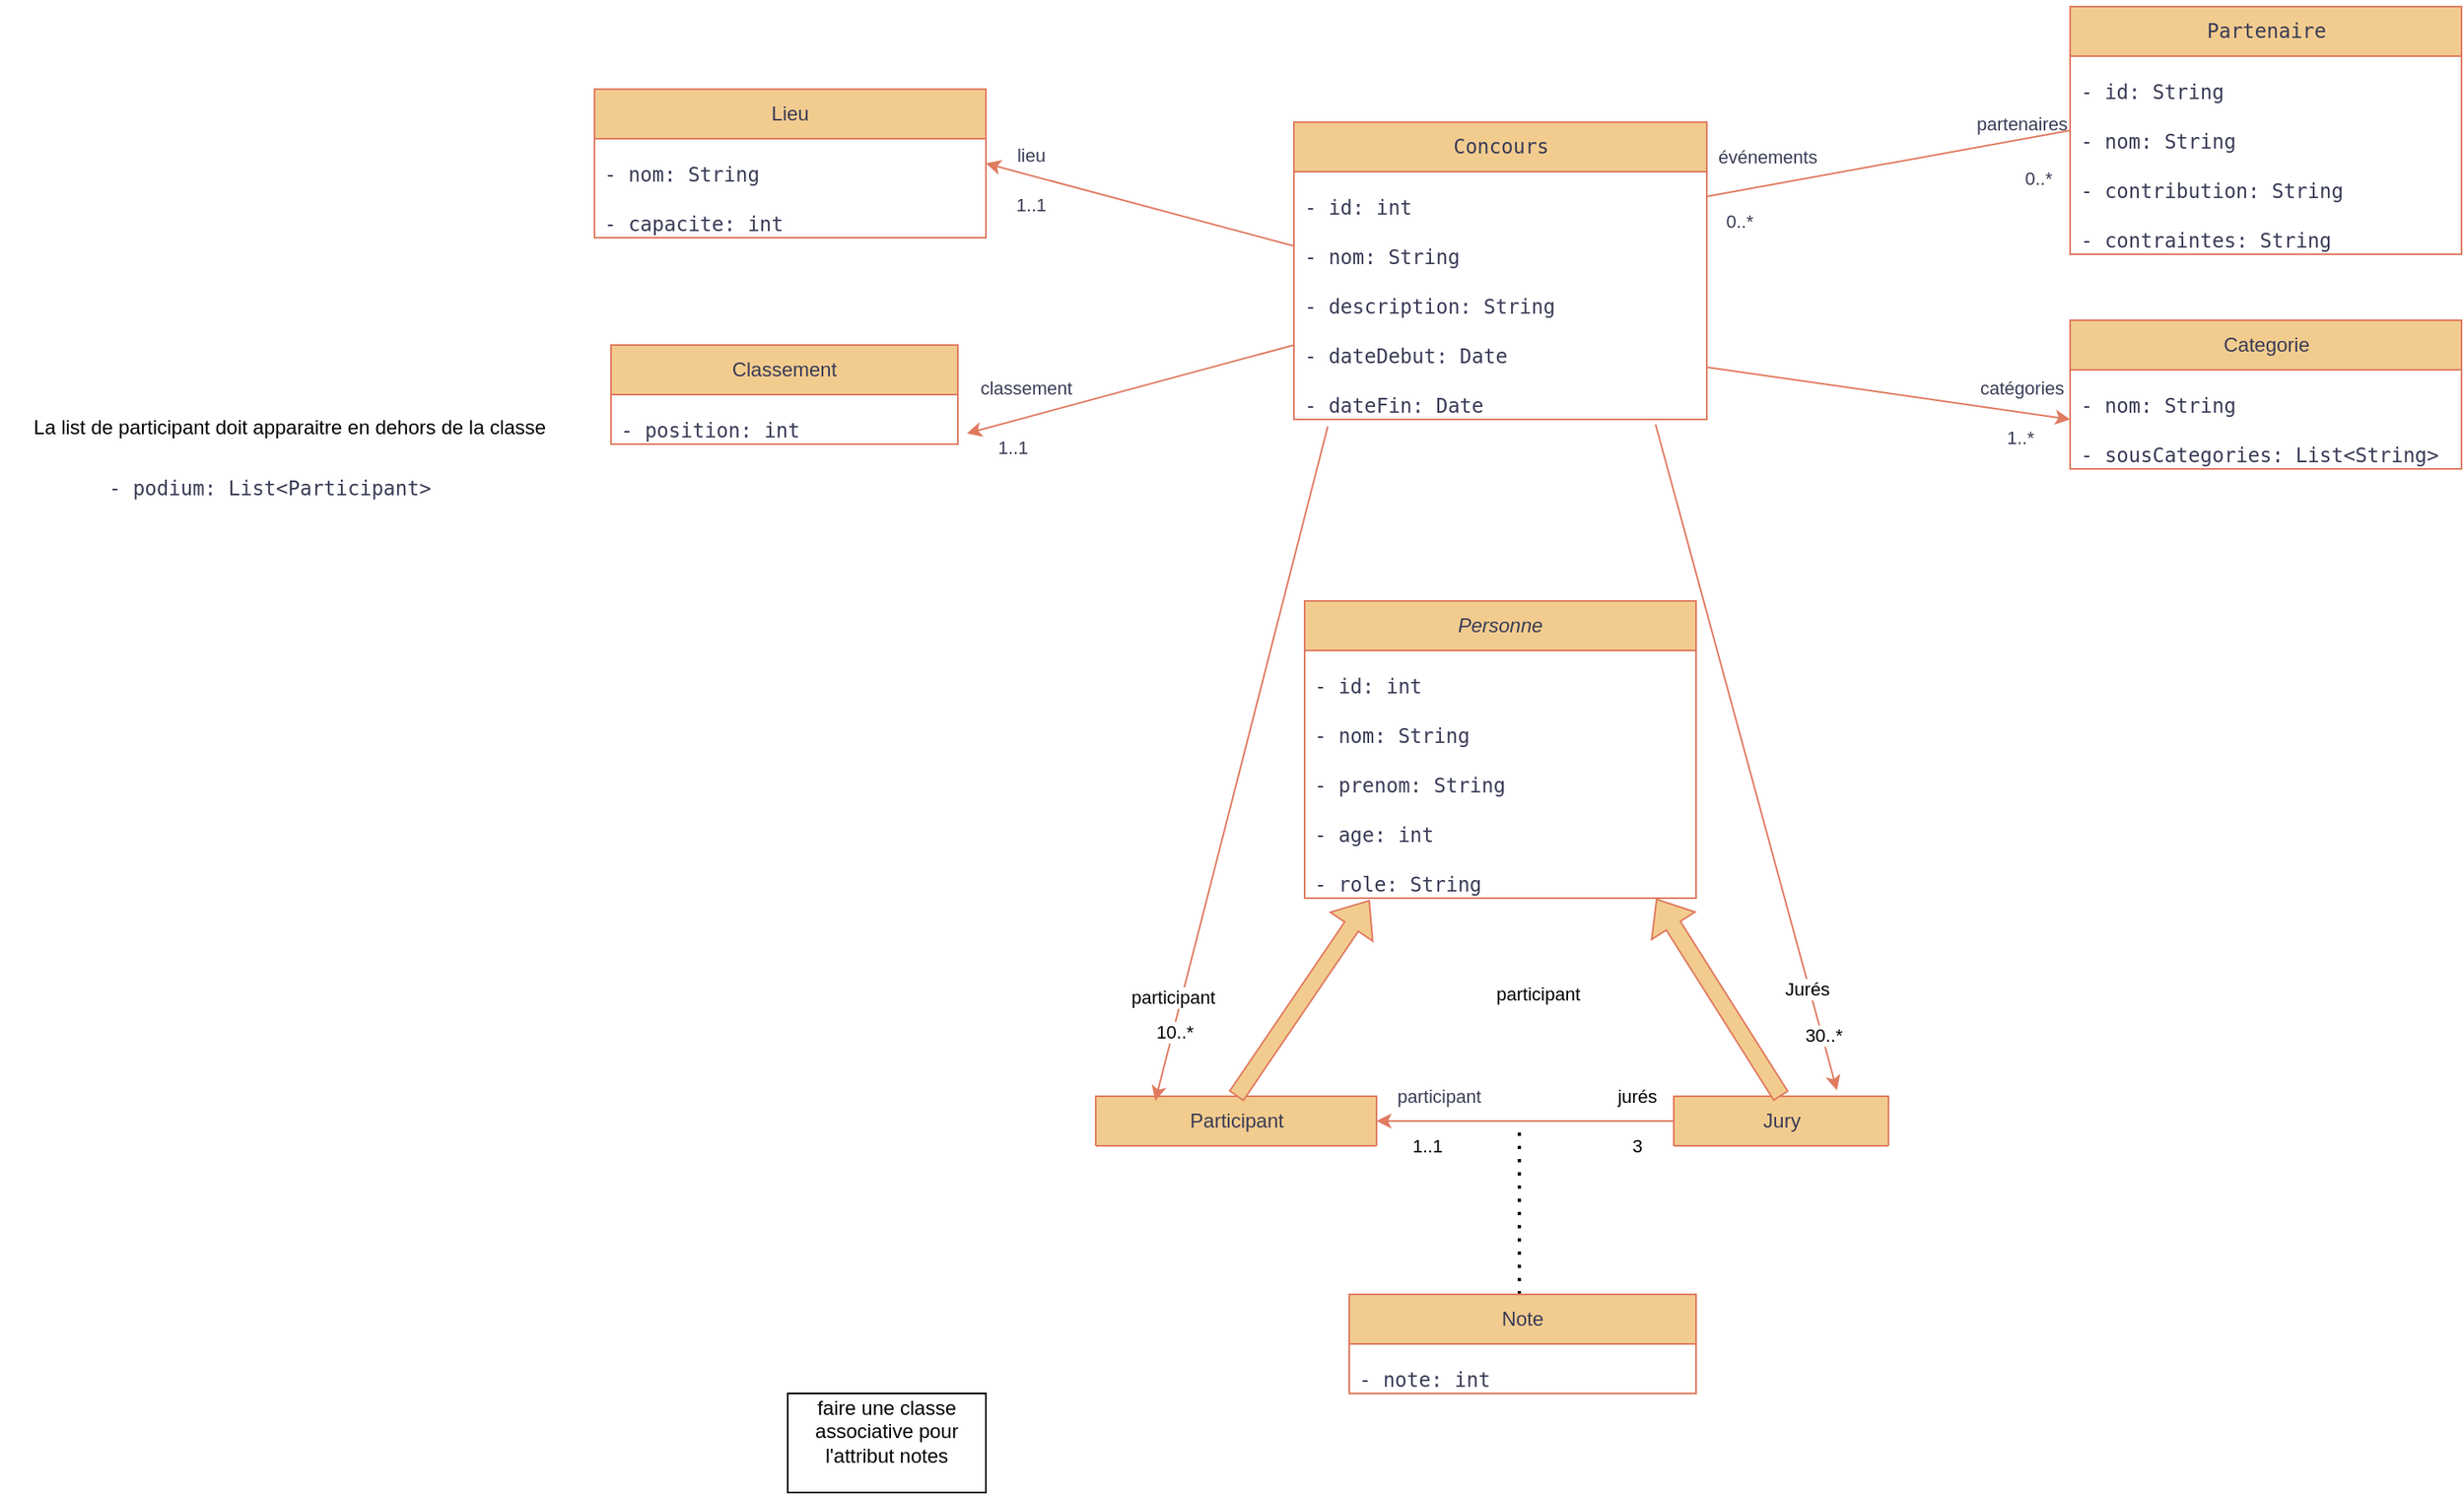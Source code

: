 <mxfile version="24.4.13" type="github">
  <diagram id="C5RBs43oDa-KdzZeNtuy" name="Page-1">
    <mxGraphModel dx="3216" dy="3092" grid="1" gridSize="10" guides="1" tooltips="1" connect="1" arrows="1" fold="1" page="1" pageScale="1" pageWidth="827" pageHeight="1169" math="0" shadow="0">
      <root>
        <mxCell id="WIyWlLk6GJQsqaUBKTNV-0" />
        <mxCell id="WIyWlLk6GJQsqaUBKTNV-1" parent="WIyWlLk6GJQsqaUBKTNV-0" />
        <mxCell id="GbpuS-4HLD2tTJXpjmer-0" value="&lt;pre&gt;&lt;code&gt;Concours&lt;/code&gt;&lt;/pre&gt;" style="swimlane;fontStyle=0;childLayout=stackLayout;horizontal=1;startSize=30;horizontalStack=0;resizeParent=1;resizeParentMax=0;resizeLast=0;collapsible=1;marginBottom=0;whiteSpace=wrap;html=1;labelBackgroundColor=none;fillColor=#F2CC8F;strokeColor=#E07A5F;fontColor=#393C56;" parent="WIyWlLk6GJQsqaUBKTNV-1" vertex="1">
          <mxGeometry x="-136.5" y="-2060" width="250" height="180" as="geometry" />
        </mxCell>
        <mxCell id="GbpuS-4HLD2tTJXpjmer-1" value="&lt;pre&gt;&lt;code class=&quot;!whitespace-pre hljs language-plaintext&quot;&gt;- id: int&lt;/code&gt;&lt;/pre&gt;" style="text;strokeColor=none;fillColor=none;align=left;verticalAlign=middle;spacingLeft=4;spacingRight=4;overflow=hidden;points=[[0,0.5],[1,0.5]];portConstraint=eastwest;rotatable=0;whiteSpace=wrap;html=1;labelBackgroundColor=none;fontColor=#393C56;" parent="GbpuS-4HLD2tTJXpjmer-0" vertex="1">
          <mxGeometry y="30" width="250" height="30" as="geometry" />
        </mxCell>
        <mxCell id="GbpuS-4HLD2tTJXpjmer-2" value="&lt;pre&gt;&lt;code class=&quot;!whitespace-pre hljs language-plaintext&quot;&gt;- nom: String&lt;/code&gt;&lt;/pre&gt;" style="text;strokeColor=none;fillColor=none;align=left;verticalAlign=middle;spacingLeft=4;spacingRight=4;overflow=hidden;points=[[0,0.5],[1,0.5]];portConstraint=eastwest;rotatable=0;whiteSpace=wrap;html=1;labelBackgroundColor=none;fontColor=#393C56;" parent="GbpuS-4HLD2tTJXpjmer-0" vertex="1">
          <mxGeometry y="60" width="250" height="30" as="geometry" />
        </mxCell>
        <mxCell id="GbpuS-4HLD2tTJXpjmer-3" value="&lt;pre&gt;&lt;code class=&quot;!whitespace-pre hljs language-plaintext&quot;&gt;- description: String&lt;/code&gt;&lt;/pre&gt;" style="text;strokeColor=none;fillColor=none;align=left;verticalAlign=middle;spacingLeft=4;spacingRight=4;overflow=hidden;points=[[0,0.5],[1,0.5]];portConstraint=eastwest;rotatable=0;whiteSpace=wrap;html=1;labelBackgroundColor=none;fontColor=#393C56;" parent="GbpuS-4HLD2tTJXpjmer-0" vertex="1">
          <mxGeometry y="90" width="250" height="30" as="geometry" />
        </mxCell>
        <mxCell id="GbpuS-4HLD2tTJXpjmer-4" value="&lt;pre&gt;&lt;code class=&quot;!whitespace-pre hljs language-plaintext&quot;&gt;- dateDebut: Date&lt;/code&gt;&lt;/pre&gt;" style="text;strokeColor=none;fillColor=none;align=left;verticalAlign=middle;spacingLeft=4;spacingRight=4;overflow=hidden;points=[[0,0.5],[1,0.5]];portConstraint=eastwest;rotatable=0;whiteSpace=wrap;html=1;labelBackgroundColor=none;fontColor=#393C56;" parent="GbpuS-4HLD2tTJXpjmer-0" vertex="1">
          <mxGeometry y="120" width="250" height="30" as="geometry" />
        </mxCell>
        <mxCell id="xCx7-iMAOptCChTL6jAP-1" value="&lt;pre&gt;&lt;code class=&quot;!whitespace-pre hljs language-plaintext&quot;&gt;- dateFin: Date&lt;/code&gt;&lt;/pre&gt;" style="text;strokeColor=none;fillColor=none;align=left;verticalAlign=middle;spacingLeft=4;spacingRight=4;overflow=hidden;points=[[0,0.5],[1,0.5]];portConstraint=eastwest;rotatable=0;whiteSpace=wrap;html=1;labelBackgroundColor=none;fontColor=#393C56;" parent="GbpuS-4HLD2tTJXpjmer-0" vertex="1">
          <mxGeometry y="150" width="250" height="30" as="geometry" />
        </mxCell>
        <mxCell id="GbpuS-4HLD2tTJXpjmer-28" value="&lt;pre&gt;&lt;br&gt;&lt;/pre&gt;" style="text;strokeColor=#E07A5F;fillColor=none;align=left;verticalAlign=middle;spacingLeft=4;spacingRight=4;overflow=hidden;points=[[0,0.5],[1,0.5]];portConstraint=eastwest;rotatable=0;whiteSpace=wrap;html=1;labelBackgroundColor=none;fontColor=#393C56;" parent="GbpuS-4HLD2tTJXpjmer-0" vertex="1">
          <mxGeometry y="180" width="250" as="geometry" />
        </mxCell>
        <mxCell id="GbpuS-4HLD2tTJXpjmer-57" value="&lt;pre&gt;&lt;code class=&quot;!whitespace-pre hljs language-plaintext&quot;&gt;Partenaire&lt;/code&gt;&lt;/pre&gt;" style="swimlane;fontStyle=0;childLayout=stackLayout;horizontal=1;startSize=30;horizontalStack=0;resizeParent=1;resizeParentMax=0;resizeLast=0;collapsible=1;marginBottom=0;whiteSpace=wrap;html=1;labelBackgroundColor=none;fillColor=#F2CC8F;strokeColor=#E07A5F;fontColor=#393C56;" parent="WIyWlLk6GJQsqaUBKTNV-1" vertex="1">
          <mxGeometry x="333.5" y="-2130" width="237" height="150" as="geometry" />
        </mxCell>
        <mxCell id="GbpuS-4HLD2tTJXpjmer-58" value="&lt;pre&gt;&lt;code class=&quot;!whitespace-pre hljs language-plaintext&quot;&gt;- id: String&lt;/code&gt;&lt;/pre&gt;" style="text;strokeColor=none;fillColor=none;align=left;verticalAlign=middle;spacingLeft=4;spacingRight=4;overflow=hidden;points=[[0,0.5],[1,0.5]];portConstraint=eastwest;rotatable=0;whiteSpace=wrap;html=1;labelBackgroundColor=none;fontColor=#393C56;" parent="GbpuS-4HLD2tTJXpjmer-57" vertex="1">
          <mxGeometry y="30" width="237" height="30" as="geometry" />
        </mxCell>
        <mxCell id="GbpuS-4HLD2tTJXpjmer-59" value="&lt;pre&gt;&lt;code class=&quot;!whitespace-pre hljs language-plaintext&quot;&gt;- nom: String&lt;/code&gt;&lt;/pre&gt;" style="text;strokeColor=none;fillColor=none;align=left;verticalAlign=middle;spacingLeft=4;spacingRight=4;overflow=hidden;points=[[0,0.5],[1,0.5]];portConstraint=eastwest;rotatable=0;whiteSpace=wrap;html=1;labelBackgroundColor=none;fontColor=#393C56;" parent="GbpuS-4HLD2tTJXpjmer-57" vertex="1">
          <mxGeometry y="60" width="237" height="30" as="geometry" />
        </mxCell>
        <mxCell id="GbpuS-4HLD2tTJXpjmer-60" value="&lt;pre&gt;&lt;code class=&quot;!whitespace-pre hljs language-plaintext&quot;&gt;- &lt;/code&gt;&lt;code class=&quot;!whitespace-pre hljs language-plaintext&quot;&gt;contribution&lt;/code&gt;&lt;code class=&quot;!whitespace-pre hljs language-plaintext&quot;&gt;: String&lt;/code&gt;&lt;/pre&gt;" style="text;strokeColor=none;fillColor=none;align=left;verticalAlign=middle;spacingLeft=4;spacingRight=4;overflow=hidden;points=[[0,0.5],[1,0.5]];portConstraint=eastwest;rotatable=0;whiteSpace=wrap;html=1;labelBackgroundColor=none;fontColor=#393C56;" parent="GbpuS-4HLD2tTJXpjmer-57" vertex="1">
          <mxGeometry y="90" width="237" height="30" as="geometry" />
        </mxCell>
        <mxCell id="GbpuS-4HLD2tTJXpjmer-61" value="&lt;pre&gt;&lt;code class=&quot;!whitespace-pre hljs language-plaintext&quot;&gt;- &lt;/code&gt;&lt;code class=&quot;!whitespace-pre hljs language-plaintext&quot;&gt;contraintes&lt;/code&gt;&lt;code class=&quot;!whitespace-pre hljs language-plaintext&quot;&gt;: &lt;/code&gt;&lt;code class=&quot;!whitespace-pre hljs language-plaintext&quot;&gt;String&lt;/code&gt;&lt;/pre&gt;" style="text;strokeColor=none;fillColor=none;align=left;verticalAlign=middle;spacingLeft=4;spacingRight=4;overflow=hidden;points=[[0,0.5],[1,0.5]];portConstraint=eastwest;rotatable=0;whiteSpace=wrap;html=1;labelBackgroundColor=none;fontColor=#393C56;" parent="GbpuS-4HLD2tTJXpjmer-57" vertex="1">
          <mxGeometry y="120" width="237" height="30" as="geometry" />
        </mxCell>
        <mxCell id="GbpuS-4HLD2tTJXpjmer-67" value="&lt;pre&gt;&lt;br&gt;&lt;/pre&gt;" style="text;strokeColor=#E07A5F;fillColor=none;align=left;verticalAlign=middle;spacingLeft=4;spacingRight=4;overflow=hidden;points=[[0,0.5],[1,0.5]];portConstraint=eastwest;rotatable=0;whiteSpace=wrap;html=1;labelBackgroundColor=none;fontColor=#393C56;" parent="GbpuS-4HLD2tTJXpjmer-57" vertex="1">
          <mxGeometry y="150" width="237" as="geometry" />
        </mxCell>
        <mxCell id="xCx7-iMAOptCChTL6jAP-3" value="&lt;div&gt;&lt;i&gt;Personne&lt;/i&gt;&lt;/div&gt;" style="swimlane;fontStyle=0;childLayout=stackLayout;horizontal=1;startSize=30;horizontalStack=0;resizeParent=1;resizeParentMax=0;resizeLast=0;collapsible=1;marginBottom=0;whiteSpace=wrap;html=1;labelBackgroundColor=none;fillColor=#F2CC8F;strokeColor=#E07A5F;fontColor=#393C56;" parent="WIyWlLk6GJQsqaUBKTNV-1" vertex="1">
          <mxGeometry x="-130" y="-1770" width="237" height="180" as="geometry" />
        </mxCell>
        <mxCell id="xCx7-iMAOptCChTL6jAP-4" value="&lt;pre&gt;&lt;code class=&quot;!whitespace-pre hljs language-plaintext&quot;&gt;- id: int&lt;/code&gt;&lt;/pre&gt;" style="text;strokeColor=none;fillColor=none;align=left;verticalAlign=middle;spacingLeft=4;spacingRight=4;overflow=hidden;points=[[0,0.5],[1,0.5]];portConstraint=eastwest;rotatable=0;whiteSpace=wrap;html=1;labelBackgroundColor=none;fontColor=#393C56;" parent="xCx7-iMAOptCChTL6jAP-3" vertex="1">
          <mxGeometry y="30" width="237" height="30" as="geometry" />
        </mxCell>
        <mxCell id="xCx7-iMAOptCChTL6jAP-5" value="&lt;pre&gt;&lt;code class=&quot;!whitespace-pre hljs language-plaintext&quot;&gt;- nom: String&lt;/code&gt;&lt;/pre&gt;" style="text;strokeColor=none;fillColor=none;align=left;verticalAlign=middle;spacingLeft=4;spacingRight=4;overflow=hidden;points=[[0,0.5],[1,0.5]];portConstraint=eastwest;rotatable=0;whiteSpace=wrap;html=1;labelBackgroundColor=none;fontColor=#393C56;" parent="xCx7-iMAOptCChTL6jAP-3" vertex="1">
          <mxGeometry y="60" width="237" height="30" as="geometry" />
        </mxCell>
        <mxCell id="xCx7-iMAOptCChTL6jAP-6" value="&lt;pre&gt;&lt;code class=&quot;!whitespace-pre hljs language-plaintext&quot;&gt;- prenom: String&lt;/code&gt;&lt;/pre&gt;" style="text;strokeColor=none;fillColor=none;align=left;verticalAlign=middle;spacingLeft=4;spacingRight=4;overflow=hidden;points=[[0,0.5],[1,0.5]];portConstraint=eastwest;rotatable=0;whiteSpace=wrap;html=1;labelBackgroundColor=none;fontColor=#393C56;" parent="xCx7-iMAOptCChTL6jAP-3" vertex="1">
          <mxGeometry y="90" width="237" height="30" as="geometry" />
        </mxCell>
        <mxCell id="xCx7-iMAOptCChTL6jAP-7" value="&lt;pre&gt;&lt;br&gt;&lt;/pre&gt;" style="text;strokeColor=#E07A5F;fillColor=none;align=left;verticalAlign=middle;spacingLeft=4;spacingRight=4;overflow=hidden;points=[[0,0.5],[1,0.5]];portConstraint=eastwest;rotatable=0;whiteSpace=wrap;html=1;labelBackgroundColor=none;fontColor=#393C56;" parent="xCx7-iMAOptCChTL6jAP-3" vertex="1">
          <mxGeometry y="120" width="237" as="geometry" />
        </mxCell>
        <mxCell id="xCx7-iMAOptCChTL6jAP-8" value="&lt;pre&gt;&lt;font face=&quot;Helvetica&quot;&gt;&lt;code class=&quot;!whitespace-pre hljs language-plaintext&quot;&gt;- age: int&lt;/code&gt;&lt;/font&gt;&lt;/pre&gt;" style="text;strokeColor=none;fillColor=none;align=left;verticalAlign=middle;spacingLeft=4;spacingRight=4;overflow=hidden;points=[[0,0.5],[1,0.5]];portConstraint=eastwest;rotatable=0;whiteSpace=wrap;html=1;labelBackgroundColor=none;fontColor=#393C56;" parent="xCx7-iMAOptCChTL6jAP-3" vertex="1">
          <mxGeometry y="120" width="237" height="30" as="geometry" />
        </mxCell>
        <mxCell id="xCx7-iMAOptCChTL6jAP-9" value="&lt;pre&gt;&lt;code class=&quot;!whitespace-pre hljs language-plaintext&quot;&gt;- role: String&lt;/code&gt;&lt;/pre&gt;" style="text;strokeColor=none;fillColor=none;align=left;verticalAlign=middle;spacingLeft=4;spacingRight=4;overflow=hidden;points=[[0,0.5],[1,0.5]];portConstraint=eastwest;rotatable=0;whiteSpace=wrap;html=1;labelBackgroundColor=none;fontColor=#393C56;" parent="xCx7-iMAOptCChTL6jAP-3" vertex="1">
          <mxGeometry y="150" width="237" height="30" as="geometry" />
        </mxCell>
        <mxCell id="xCx7-iMAOptCChTL6jAP-12" value="Participant" style="swimlane;fontStyle=0;childLayout=stackLayout;horizontal=1;startSize=30;horizontalStack=0;resizeParent=1;resizeParentMax=0;resizeLast=0;collapsible=1;marginBottom=0;whiteSpace=wrap;html=1;labelBackgroundColor=none;fillColor=#F2CC8F;strokeColor=#E07A5F;fontColor=#393C56;" parent="WIyWlLk6GJQsqaUBKTNV-1" vertex="1">
          <mxGeometry x="-256.5" y="-1470" width="170" height="30" as="geometry" />
        </mxCell>
        <mxCell id="xCx7-iMAOptCChTL6jAP-16" value="&lt;pre&gt;&lt;br&gt;&lt;/pre&gt;" style="text;strokeColor=#E07A5F;fillColor=none;align=left;verticalAlign=middle;spacingLeft=4;spacingRight=4;overflow=hidden;points=[[0,0.5],[1,0.5]];portConstraint=eastwest;rotatable=0;whiteSpace=wrap;html=1;labelBackgroundColor=none;fontColor=#393C56;" parent="xCx7-iMAOptCChTL6jAP-12" vertex="1">
          <mxGeometry y="30" width="170" as="geometry" />
        </mxCell>
        <mxCell id="xCx7-iMAOptCChTL6jAP-24" value="Jury" style="swimlane;fontStyle=0;childLayout=stackLayout;horizontal=1;startSize=30;horizontalStack=0;resizeParent=1;resizeParentMax=0;resizeLast=0;collapsible=1;marginBottom=0;whiteSpace=wrap;html=1;labelBackgroundColor=none;fillColor=#F2CC8F;strokeColor=#E07A5F;fontColor=#393C56;" parent="WIyWlLk6GJQsqaUBKTNV-1" vertex="1">
          <mxGeometry x="93.5" y="-1470" width="130" height="30" as="geometry" />
        </mxCell>
        <mxCell id="xCx7-iMAOptCChTL6jAP-26" value="&lt;pre&gt;&lt;br&gt;&lt;/pre&gt;" style="text;strokeColor=#E07A5F;fillColor=none;align=left;verticalAlign=middle;spacingLeft=4;spacingRight=4;overflow=hidden;points=[[0,0.5],[1,0.5]];portConstraint=eastwest;rotatable=0;whiteSpace=wrap;html=1;labelBackgroundColor=none;fontColor=#393C56;" parent="xCx7-iMAOptCChTL6jAP-24" vertex="1">
          <mxGeometry y="30" width="130" as="geometry" />
        </mxCell>
        <mxCell id="xCx7-iMAOptCChTL6jAP-63" value="Classement" style="swimlane;fontStyle=0;childLayout=stackLayout;horizontal=1;startSize=30;horizontalStack=0;resizeParent=1;resizeParentMax=0;resizeLast=0;collapsible=1;marginBottom=0;whiteSpace=wrap;html=1;labelBackgroundColor=none;fillColor=#F2CC8F;strokeColor=#E07A5F;fontColor=#393C56;" parent="WIyWlLk6GJQsqaUBKTNV-1" vertex="1">
          <mxGeometry x="-550" y="-1925" width="210" height="60" as="geometry" />
        </mxCell>
        <mxCell id="xCx7-iMAOptCChTL6jAP-64" value="&lt;pre&gt;&lt;code class=&quot;!whitespace-pre hljs language-plaintext&quot;&gt;- position: int&lt;br&gt;&lt;/code&gt;&lt;/pre&gt;" style="text;strokeColor=none;fillColor=none;align=left;verticalAlign=middle;spacingLeft=4;spacingRight=4;overflow=hidden;points=[[0,0.5],[1,0.5]];portConstraint=eastwest;rotatable=0;whiteSpace=wrap;html=1;labelBackgroundColor=none;fontColor=#393C56;" parent="xCx7-iMAOptCChTL6jAP-63" vertex="1">
          <mxGeometry y="30" width="210" height="30" as="geometry" />
        </mxCell>
        <mxCell id="xCx7-iMAOptCChTL6jAP-65" value="&lt;pre&gt;&lt;br&gt;&lt;/pre&gt;" style="text;strokeColor=#E07A5F;fillColor=none;align=left;verticalAlign=middle;spacingLeft=4;spacingRight=4;overflow=hidden;points=[[0,0.5],[1,0.5]];portConstraint=eastwest;rotatable=0;whiteSpace=wrap;html=1;labelBackgroundColor=none;fontColor=#393C56;" parent="xCx7-iMAOptCChTL6jAP-63" vertex="1">
          <mxGeometry y="60" width="210" as="geometry" />
        </mxCell>
        <mxCell id="xCx7-iMAOptCChTL6jAP-82" value="" style="endArrow=classic;html=1;rounded=0;entryX=1.026;entryY=0.785;entryDx=0;entryDy=0;labelBackgroundColor=none;strokeColor=#E07A5F;fontColor=default;entryPerimeter=0;exitX=0;exitY=0.5;exitDx=0;exitDy=0;" parent="WIyWlLk6GJQsqaUBKTNV-1" source="GbpuS-4HLD2tTJXpjmer-4" target="xCx7-iMAOptCChTL6jAP-64" edge="1">
          <mxGeometry width="50" height="50" relative="1" as="geometry">
            <mxPoint x="-220" y="-1480" as="sourcePoint" />
            <mxPoint x="-221.5" y="-800" as="targetPoint" />
          </mxGeometry>
        </mxCell>
        <mxCell id="oBwvq78yPTtqkTnDhpz7-28" value="classement" style="edgeLabel;html=1;align=center;verticalAlign=middle;resizable=0;points=[];strokeColor=#E07A5F;fontColor=#393C56;fillColor=#F2CC8F;" parent="xCx7-iMAOptCChTL6jAP-82" vertex="1" connectable="0">
          <mxGeometry x="0.576" y="1" relative="1" as="geometry">
            <mxPoint x="-7" y="-17" as="offset" />
          </mxGeometry>
        </mxCell>
        <mxCell id="oBwvq78yPTtqkTnDhpz7-29" value="1..1" style="edgeLabel;html=1;align=center;verticalAlign=middle;resizable=0;points=[];strokeColor=#E07A5F;fontColor=#393C56;fillColor=#F2CC8F;" parent="xCx7-iMAOptCChTL6jAP-82" vertex="1" connectable="0">
          <mxGeometry x="0.275" y="3" relative="1" as="geometry">
            <mxPoint x="-45" y="25" as="offset" />
          </mxGeometry>
        </mxCell>
        <mxCell id="remCu9kLL4KxYXn9OIg0-0" value="Categorie" style="swimlane;fontStyle=0;childLayout=stackLayout;horizontal=1;startSize=30;horizontalStack=0;resizeParent=1;resizeParentMax=0;resizeLast=0;collapsible=1;marginBottom=0;whiteSpace=wrap;html=1;labelBackgroundColor=none;fillColor=#F2CC8F;strokeColor=#E07A5F;fontColor=#393C56;" parent="WIyWlLk6GJQsqaUBKTNV-1" vertex="1">
          <mxGeometry x="333.5" y="-1940" width="237" height="90" as="geometry" />
        </mxCell>
        <mxCell id="remCu9kLL4KxYXn9OIg0-2" value="&lt;pre&gt;&lt;code class=&quot;!whitespace-pre hljs language-plaintext&quot;&gt;- nom: String&lt;/code&gt;&lt;/pre&gt;" style="text;strokeColor=none;fillColor=none;align=left;verticalAlign=middle;spacingLeft=4;spacingRight=4;overflow=hidden;points=[[0,0.5],[1,0.5]];portConstraint=eastwest;rotatable=0;whiteSpace=wrap;html=1;labelBackgroundColor=none;fontColor=#393C56;" parent="remCu9kLL4KxYXn9OIg0-0" vertex="1">
          <mxGeometry y="30" width="237" height="30" as="geometry" />
        </mxCell>
        <mxCell id="remCu9kLL4KxYXn9OIg0-3" value="&lt;pre&gt;&lt;code class=&quot;!whitespace-pre hljs language-plaintext&quot;&gt;- sousCategories: List&amp;lt;String&amp;gt;&lt;/code&gt;&lt;/pre&gt;" style="text;strokeColor=none;fillColor=none;align=left;verticalAlign=middle;spacingLeft=4;spacingRight=4;overflow=hidden;points=[[0,0.5],[1,0.5]];portConstraint=eastwest;rotatable=0;whiteSpace=wrap;html=1;labelBackgroundColor=none;fontColor=#393C56;" parent="remCu9kLL4KxYXn9OIg0-0" vertex="1">
          <mxGeometry y="60" width="237" height="30" as="geometry" />
        </mxCell>
        <mxCell id="remCu9kLL4KxYXn9OIg0-5" value="&lt;pre&gt;&lt;br&gt;&lt;/pre&gt;" style="text;strokeColor=#E07A5F;fillColor=none;align=left;verticalAlign=middle;spacingLeft=4;spacingRight=4;overflow=hidden;points=[[0,0.5],[1,0.5]];portConstraint=eastwest;rotatable=0;whiteSpace=wrap;html=1;labelBackgroundColor=none;fontColor=#393C56;" parent="remCu9kLL4KxYXn9OIg0-0" vertex="1">
          <mxGeometry y="90" width="237" as="geometry" />
        </mxCell>
        <mxCell id="remCu9kLL4KxYXn9OIg0-13" value="" style="endArrow=classic;html=1;rounded=0;exitX=1.002;exitY=-0.051;exitDx=0;exitDy=0;exitPerimeter=0;entryX=0;entryY=0;entryDx=0;entryDy=0;entryPerimeter=0;labelBackgroundColor=none;strokeColor=#E07A5F;fontColor=default;" parent="WIyWlLk6GJQsqaUBKTNV-1" source="xCx7-iMAOptCChTL6jAP-1" target="remCu9kLL4KxYXn9OIg0-3" edge="1">
          <mxGeometry width="50" height="50" relative="1" as="geometry">
            <mxPoint x="116.5" y="-1731.0" as="sourcePoint" />
            <mxPoint x="235.5" y="-1463" as="targetPoint" />
          </mxGeometry>
        </mxCell>
        <mxCell id="oBwvq78yPTtqkTnDhpz7-10" value="catégories" style="edgeLabel;html=1;align=center;verticalAlign=middle;resizable=0;points=[];labelBackgroundColor=none;fontColor=#393C56;" parent="remCu9kLL4KxYXn9OIg0-13" vertex="1" connectable="0">
          <mxGeometry x="0.572" y="1" relative="1" as="geometry">
            <mxPoint x="17" y="-12" as="offset" />
          </mxGeometry>
        </mxCell>
        <mxCell id="oBwvq78yPTtqkTnDhpz7-15" value="1..*" style="edgeLabel;html=1;align=center;verticalAlign=middle;resizable=0;points=[];strokeColor=#E07A5F;fontColor=#393C56;fillColor=#F2CC8F;" parent="remCu9kLL4KxYXn9OIg0-13" vertex="1" connectable="0">
          <mxGeometry x="0.717" y="-1" relative="1" as="geometry">
            <mxPoint y="14" as="offset" />
          </mxGeometry>
        </mxCell>
        <mxCell id="remCu9kLL4KxYXn9OIg0-20" value="Lieu" style="swimlane;fontStyle=0;childLayout=stackLayout;horizontal=1;startSize=30;horizontalStack=0;resizeParent=1;resizeParentMax=0;resizeLast=0;collapsible=1;marginBottom=0;whiteSpace=wrap;html=1;labelBackgroundColor=none;fillColor=#F2CC8F;strokeColor=#E07A5F;fontColor=#393C56;" parent="WIyWlLk6GJQsqaUBKTNV-1" vertex="1">
          <mxGeometry x="-560" y="-2080" width="237" height="90" as="geometry" />
        </mxCell>
        <mxCell id="remCu9kLL4KxYXn9OIg0-21" value="&lt;pre&gt;&lt;code class=&quot;!whitespace-pre hljs language-plaintext&quot;&gt;- nom: String&lt;/code&gt;&lt;/pre&gt;" style="text;strokeColor=none;fillColor=none;align=left;verticalAlign=middle;spacingLeft=4;spacingRight=4;overflow=hidden;points=[[0,0.5],[1,0.5]];portConstraint=eastwest;rotatable=0;whiteSpace=wrap;html=1;labelBackgroundColor=none;fontColor=#393C56;" parent="remCu9kLL4KxYXn9OIg0-20" vertex="1">
          <mxGeometry y="30" width="237" height="30" as="geometry" />
        </mxCell>
        <mxCell id="remCu9kLL4KxYXn9OIg0-22" value="&lt;pre&gt;&lt;code class=&quot;!whitespace-pre hljs language-plaintext&quot;&gt;- capacite: int&lt;/code&gt;&lt;/pre&gt;" style="text;strokeColor=none;fillColor=none;align=left;verticalAlign=middle;spacingLeft=4;spacingRight=4;overflow=hidden;points=[[0,0.5],[1,0.5]];portConstraint=eastwest;rotatable=0;whiteSpace=wrap;html=1;labelBackgroundColor=none;fontColor=#393C56;" parent="remCu9kLL4KxYXn9OIg0-20" vertex="1">
          <mxGeometry y="60" width="237" height="30" as="geometry" />
        </mxCell>
        <mxCell id="remCu9kLL4KxYXn9OIg0-23" value="&lt;pre&gt;&lt;br&gt;&lt;/pre&gt;" style="text;strokeColor=#E07A5F;fillColor=none;align=left;verticalAlign=middle;spacingLeft=4;spacingRight=4;overflow=hidden;points=[[0,0.5],[1,0.5]];portConstraint=eastwest;rotatable=0;whiteSpace=wrap;html=1;labelBackgroundColor=none;fontColor=#393C56;" parent="remCu9kLL4KxYXn9OIg0-20" vertex="1">
          <mxGeometry y="90" width="237" as="geometry" />
        </mxCell>
        <mxCell id="remCu9kLL4KxYXn9OIg0-25" value="" style="endArrow=classic;html=1;rounded=0;exitX=0;exitY=0.5;exitDx=0;exitDy=0;entryX=1;entryY=0.5;entryDx=0;entryDy=0;labelBackgroundColor=none;strokeColor=#E07A5F;fontColor=default;" parent="WIyWlLk6GJQsqaUBKTNV-1" source="GbpuS-4HLD2tTJXpjmer-2" target="remCu9kLL4KxYXn9OIg0-21" edge="1">
          <mxGeometry width="50" height="50" relative="1" as="geometry">
            <mxPoint x="-246.5" y="-1950" as="sourcePoint" />
            <mxPoint x="-296.5" y="-1950" as="targetPoint" />
            <Array as="points" />
          </mxGeometry>
        </mxCell>
        <mxCell id="oBwvq78yPTtqkTnDhpz7-30" value="lieu" style="edgeLabel;html=1;align=center;verticalAlign=middle;resizable=0;points=[];strokeColor=#E07A5F;fontColor=#393C56;fillColor=#F2CC8F;" parent="remCu9kLL4KxYXn9OIg0-25" vertex="1" connectable="0">
          <mxGeometry x="0.676" relative="1" as="geometry">
            <mxPoint x="-3" y="-13" as="offset" />
          </mxGeometry>
        </mxCell>
        <mxCell id="oBwvq78yPTtqkTnDhpz7-31" value="1..1" style="edgeLabel;html=1;align=center;verticalAlign=middle;resizable=0;points=[];strokeColor=#E07A5F;fontColor=#393C56;fillColor=#F2CC8F;" parent="remCu9kLL4KxYXn9OIg0-25" vertex="1" connectable="0">
          <mxGeometry x="0.366" relative="1" as="geometry">
            <mxPoint x="-32" y="9" as="offset" />
          </mxGeometry>
        </mxCell>
        <mxCell id="remCu9kLL4KxYXn9OIg0-29" value="" style="endArrow=classic;html=1;rounded=0;exitX=0;exitY=0.5;exitDx=0;exitDy=0;entryX=1;entryY=0.5;entryDx=0;entryDy=0;labelBackgroundColor=none;strokeColor=#E07A5F;fontColor=default;" parent="WIyWlLk6GJQsqaUBKTNV-1" source="xCx7-iMAOptCChTL6jAP-27" target="xCx7-iMAOptCChTL6jAP-12" edge="1">
          <mxGeometry width="50" height="50" relative="1" as="geometry">
            <mxPoint x="43.5" y="-1270" as="sourcePoint" />
            <mxPoint x="68.5" y="-1315" as="targetPoint" />
          </mxGeometry>
        </mxCell>
        <mxCell id="oBwvq78yPTtqkTnDhpz7-26" value="participant" style="edgeLabel;html=1;align=center;verticalAlign=middle;resizable=0;points=[];strokeColor=#E07A5F;fontColor=#393C56;fillColor=#F2CC8F;" parent="remCu9kLL4KxYXn9OIg0-29" vertex="1" connectable="0">
          <mxGeometry x="0.112" y="-3" relative="1" as="geometry">
            <mxPoint x="-43" y="-12" as="offset" />
          </mxGeometry>
        </mxCell>
        <mxCell id="9-6JezJEc2OB_kcxn5_f-19" value="3" style="edgeLabel;html=1;align=center;verticalAlign=middle;resizable=0;points=[];" vertex="1" connectable="0" parent="remCu9kLL4KxYXn9OIg0-29">
          <mxGeometry x="-0.547" y="-2" relative="1" as="geometry">
            <mxPoint x="18" y="17" as="offset" />
          </mxGeometry>
        </mxCell>
        <mxCell id="9-6JezJEc2OB_kcxn5_f-23" value="1..1" style="edgeLabel;html=1;align=center;verticalAlign=middle;resizable=0;points=[];" vertex="1" connectable="0" parent="remCu9kLL4KxYXn9OIg0-29">
          <mxGeometry x="0.664" relative="1" as="geometry">
            <mxPoint y="15" as="offset" />
          </mxGeometry>
        </mxCell>
        <mxCell id="9-6JezJEc2OB_kcxn5_f-26" value="jurés" style="edgeLabel;html=1;align=center;verticalAlign=middle;resizable=0;points=[];" vertex="1" connectable="0" parent="remCu9kLL4KxYXn9OIg0-29">
          <mxGeometry x="-0.58" y="-3" relative="1" as="geometry">
            <mxPoint x="15" y="-12" as="offset" />
          </mxGeometry>
        </mxCell>
        <mxCell id="oBwvq78yPTtqkTnDhpz7-5" value="" style="endArrow=none;html=1;rounded=0;exitX=1;exitY=0.5;exitDx=0;exitDy=0;entryX=0;entryY=0.5;entryDx=0;entryDy=0;labelBackgroundColor=none;strokeColor=#E07A5F;fontColor=default;" parent="WIyWlLk6GJQsqaUBKTNV-1" source="GbpuS-4HLD2tTJXpjmer-1" target="GbpuS-4HLD2tTJXpjmer-59" edge="1">
          <mxGeometry width="50" height="50" relative="1" as="geometry">
            <mxPoint x="163.5" y="-2020" as="sourcePoint" />
            <mxPoint x="213.5" y="-2070" as="targetPoint" />
          </mxGeometry>
        </mxCell>
        <mxCell id="oBwvq78yPTtqkTnDhpz7-6" value="partenaires" style="edgeLabel;html=1;align=center;verticalAlign=middle;resizable=0;points=[];labelBackgroundColor=none;fontColor=#393C56;" parent="oBwvq78yPTtqkTnDhpz7-5" vertex="1" connectable="0">
          <mxGeometry x="0.474" y="2" relative="1" as="geometry">
            <mxPoint x="28" y="-13" as="offset" />
          </mxGeometry>
        </mxCell>
        <mxCell id="oBwvq78yPTtqkTnDhpz7-9" value="0..*" style="edgeLabel;html=1;align=center;verticalAlign=middle;resizable=0;points=[];labelBackgroundColor=none;fontColor=#393C56;" parent="oBwvq78yPTtqkTnDhpz7-5" vertex="1" connectable="0">
          <mxGeometry x="0.312" y="2" relative="1" as="geometry">
            <mxPoint x="56" y="17" as="offset" />
          </mxGeometry>
        </mxCell>
        <mxCell id="oBwvq78yPTtqkTnDhpz7-13" value="événements" style="edgeLabel;html=1;align=center;verticalAlign=middle;resizable=0;points=[];labelBackgroundColor=none;fontColor=#393C56;" parent="oBwvq78yPTtqkTnDhpz7-5" vertex="1" connectable="0">
          <mxGeometry x="-0.666" y="1" relative="1" as="geometry">
            <mxPoint y="-17" as="offset" />
          </mxGeometry>
        </mxCell>
        <mxCell id="oBwvq78yPTtqkTnDhpz7-14" value="0..*" style="edgeLabel;html=1;align=center;verticalAlign=middle;resizable=0;points=[];labelBackgroundColor=none;fontColor=#393C56;" parent="oBwvq78yPTtqkTnDhpz7-5" vertex="1" connectable="0">
          <mxGeometry x="-0.596" relative="1" as="geometry">
            <mxPoint x="-25" y="23" as="offset" />
          </mxGeometry>
        </mxCell>
        <mxCell id="oBwvq78yPTtqkTnDhpz7-22" value="" style="shape=flexArrow;endArrow=classic;html=1;rounded=0;strokeColor=#E07A5F;fontColor=#393C56;fillColor=#F2CC8F;exitX=0.5;exitY=0;exitDx=0;exitDy=0;entryX=0.166;entryY=1.037;entryDx=0;entryDy=0;entryPerimeter=0;" parent="WIyWlLk6GJQsqaUBKTNV-1" source="xCx7-iMAOptCChTL6jAP-12" target="xCx7-iMAOptCChTL6jAP-9" edge="1">
          <mxGeometry width="50" height="50" relative="1" as="geometry">
            <mxPoint x="-116.5" y="-1520" as="sourcePoint" />
            <mxPoint x="-66.5" y="-1570" as="targetPoint" />
          </mxGeometry>
        </mxCell>
        <mxCell id="oBwvq78yPTtqkTnDhpz7-24" value="" style="shape=flexArrow;endArrow=classic;html=1;rounded=0;strokeColor=#E07A5F;fontColor=#393C56;fillColor=#F2CC8F;exitX=0.5;exitY=0;exitDx=0;exitDy=0;entryX=0.898;entryY=1.007;entryDx=0;entryDy=0;entryPerimeter=0;" parent="WIyWlLk6GJQsqaUBKTNV-1" source="xCx7-iMAOptCChTL6jAP-24" target="xCx7-iMAOptCChTL6jAP-9" edge="1">
          <mxGeometry width="50" height="50" relative="1" as="geometry">
            <mxPoint x="83.5" y="-1500" as="sourcePoint" />
            <mxPoint x="133.5" y="-1550" as="targetPoint" />
          </mxGeometry>
        </mxCell>
        <mxCell id="xCx7-iMAOptCChTL6jAP-83" value="&lt;pre&gt;&lt;code class=&quot;!whitespace-pre hljs language-plaintext&quot;&gt;- podium: List&amp;lt;Participant&amp;gt;&lt;/code&gt;&lt;/pre&gt;" style="text;strokeColor=none;fillColor=none;align=left;verticalAlign=middle;spacingLeft=4;spacingRight=4;overflow=hidden;points=[[0,0.5],[1,0.5]];portConstraint=eastwest;rotatable=0;whiteSpace=wrap;html=1;labelBackgroundColor=none;fontColor=#393C56;" parent="WIyWlLk6GJQsqaUBKTNV-1" vertex="1">
          <mxGeometry x="-860" y="-1860" width="210" height="30" as="geometry" />
        </mxCell>
        <mxCell id="ixzuctavl4RU0_iM92sU-2" value="&lt;div&gt;faire une classe associative pour l&#39;attribut notes&lt;/div&gt;&lt;div&gt;&lt;br&gt;&lt;/div&gt;" style="rounded=0;whiteSpace=wrap;html=1;" parent="WIyWlLk6GJQsqaUBKTNV-1" vertex="1">
          <mxGeometry x="-443" y="-1290" width="120" height="60" as="geometry" />
        </mxCell>
        <mxCell id="ixzuctavl4RU0_iM92sU-3" value="La list de participant doit apparaitre en dehors de la classe" style="text;html=1;align=center;verticalAlign=middle;resizable=0;points=[];autosize=1;strokeColor=none;fillColor=none;" parent="WIyWlLk6GJQsqaUBKTNV-1" vertex="1">
          <mxGeometry x="-920" y="-1890" width="350" height="30" as="geometry" />
        </mxCell>
        <mxCell id="9-6JezJEc2OB_kcxn5_f-17" value="" style="endArrow=none;dashed=1;html=1;dashPattern=1 3;strokeWidth=2;rounded=0;exitX=0.5;exitY=0;exitDx=0;exitDy=0;" edge="1" parent="WIyWlLk6GJQsqaUBKTNV-1">
          <mxGeometry width="50" height="50" relative="1" as="geometry">
            <mxPoint y="-1350" as="sourcePoint" />
            <mxPoint y="-1450" as="targetPoint" />
          </mxGeometry>
        </mxCell>
        <mxCell id="xCx7-iMAOptCChTL6jAP-27" value="&lt;pre&gt;&lt;code class=&quot;!whitespace-pre hljs language-plaintext&quot;&gt;&lt;br&gt;&lt;/code&gt;&lt;/pre&gt;" style="text;strokeColor=none;fillColor=none;align=left;verticalAlign=middle;spacingLeft=4;spacingRight=4;overflow=hidden;points=[[0,0.5],[1,0.5]];portConstraint=eastwest;rotatable=0;whiteSpace=wrap;html=1;labelBackgroundColor=none;fontColor=#393C56;" parent="WIyWlLk6GJQsqaUBKTNV-1" vertex="1">
          <mxGeometry x="93.5" y="-1470" width="126.5" height="30" as="geometry" />
        </mxCell>
        <mxCell id="9-6JezJEc2OB_kcxn5_f-20" value="Note" style="swimlane;fontStyle=0;childLayout=stackLayout;horizontal=1;startSize=30;horizontalStack=0;resizeParent=1;resizeParentMax=0;resizeLast=0;collapsible=1;marginBottom=0;whiteSpace=wrap;html=1;labelBackgroundColor=none;fillColor=#F2CC8F;strokeColor=#E07A5F;fontColor=#393C56;" vertex="1" parent="WIyWlLk6GJQsqaUBKTNV-1">
          <mxGeometry x="-103" y="-1350" width="210" height="60" as="geometry" />
        </mxCell>
        <mxCell id="9-6JezJEc2OB_kcxn5_f-21" value="&lt;pre&gt;&lt;code class=&quot;!whitespace-pre hljs language-plaintext&quot;&gt;- note: int&lt;br&gt;&lt;/code&gt;&lt;/pre&gt;" style="text;strokeColor=none;fillColor=none;align=left;verticalAlign=middle;spacingLeft=4;spacingRight=4;overflow=hidden;points=[[0,0.5],[1,0.5]];portConstraint=eastwest;rotatable=0;whiteSpace=wrap;html=1;labelBackgroundColor=none;fontColor=#393C56;" vertex="1" parent="9-6JezJEc2OB_kcxn5_f-20">
          <mxGeometry y="30" width="210" height="30" as="geometry" />
        </mxCell>
        <mxCell id="9-6JezJEc2OB_kcxn5_f-22" value="&lt;pre&gt;&lt;br&gt;&lt;/pre&gt;" style="text;strokeColor=#E07A5F;fillColor=none;align=left;verticalAlign=middle;spacingLeft=4;spacingRight=4;overflow=hidden;points=[[0,0.5],[1,0.5]];portConstraint=eastwest;rotatable=0;whiteSpace=wrap;html=1;labelBackgroundColor=none;fontColor=#393C56;" vertex="1" parent="9-6JezJEc2OB_kcxn5_f-20">
          <mxGeometry y="60" width="210" as="geometry" />
        </mxCell>
        <mxCell id="9-6JezJEc2OB_kcxn5_f-28" value="" style="endArrow=classic;html=1;rounded=0;labelBackgroundColor=none;strokeColor=#E07A5F;fontColor=default;exitX=0.082;exitY=1.14;exitDx=0;exitDy=0;exitPerimeter=0;entryX=0.212;entryY=0.091;entryDx=0;entryDy=0;entryPerimeter=0;" edge="1" parent="WIyWlLk6GJQsqaUBKTNV-1" source="xCx7-iMAOptCChTL6jAP-1" target="xCx7-iMAOptCChTL6jAP-12">
          <mxGeometry width="50" height="50" relative="1" as="geometry">
            <mxPoint x="-230" y="-1730" as="sourcePoint" />
            <mxPoint x="-350" y="-1540" as="targetPoint" />
          </mxGeometry>
        </mxCell>
        <mxCell id="9-6JezJEc2OB_kcxn5_f-31" value="participant" style="edgeLabel;html=1;align=center;verticalAlign=middle;resizable=0;points=[];" vertex="1" connectable="0" parent="9-6JezJEc2OB_kcxn5_f-28">
          <mxGeometry x="-0.788" relative="1" as="geometry">
            <mxPoint x="-83" y="302" as="offset" />
          </mxGeometry>
        </mxCell>
        <mxCell id="9-6JezJEc2OB_kcxn5_f-36" value="10..*" style="edgeLabel;html=1;align=center;verticalAlign=middle;resizable=0;points=[];" vertex="1" connectable="0" parent="9-6JezJEc2OB_kcxn5_f-28">
          <mxGeometry x="0.792" relative="1" as="geometry">
            <mxPoint as="offset" />
          </mxGeometry>
        </mxCell>
        <mxCell id="9-6JezJEc2OB_kcxn5_f-37" value="" style="endArrow=classic;html=1;rounded=0;labelBackgroundColor=none;strokeColor=#E07A5F;fontColor=default;exitX=0.876;exitY=1.104;exitDx=0;exitDy=0;exitPerimeter=0;entryX=0.781;entryY=-0.122;entryDx=0;entryDy=0;entryPerimeter=0;" edge="1" parent="WIyWlLk6GJQsqaUBKTNV-1" source="xCx7-iMAOptCChTL6jAP-1" target="xCx7-iMAOptCChTL6jAP-27">
          <mxGeometry width="50" height="50" relative="1" as="geometry">
            <mxPoint x="314" y="-1860" as="sourcePoint" />
            <mxPoint x="210" y="-1451" as="targetPoint" />
          </mxGeometry>
        </mxCell>
        <mxCell id="9-6JezJEc2OB_kcxn5_f-38" value="participant" style="edgeLabel;html=1;align=center;verticalAlign=middle;resizable=0;points=[];" vertex="1" connectable="0" parent="9-6JezJEc2OB_kcxn5_f-37">
          <mxGeometry x="-0.788" relative="1" as="geometry">
            <mxPoint x="-83" y="302" as="offset" />
          </mxGeometry>
        </mxCell>
        <mxCell id="9-6JezJEc2OB_kcxn5_f-40" value="Jurés" style="edgeLabel;html=1;align=center;verticalAlign=middle;resizable=0;points=[];" vertex="1" connectable="0" parent="9-6JezJEc2OB_kcxn5_f-37">
          <mxGeometry x="0.695" y="-2" relative="1" as="geometry">
            <mxPoint as="offset" />
          </mxGeometry>
        </mxCell>
        <mxCell id="9-6JezJEc2OB_kcxn5_f-41" value="30..*" style="edgeLabel;html=1;align=center;verticalAlign=middle;resizable=0;points=[];" vertex="1" connectable="0" parent="9-6JezJEc2OB_kcxn5_f-37">
          <mxGeometry x="0.832" y="1" relative="1" as="geometry">
            <mxPoint as="offset" />
          </mxGeometry>
        </mxCell>
      </root>
    </mxGraphModel>
  </diagram>
</mxfile>

